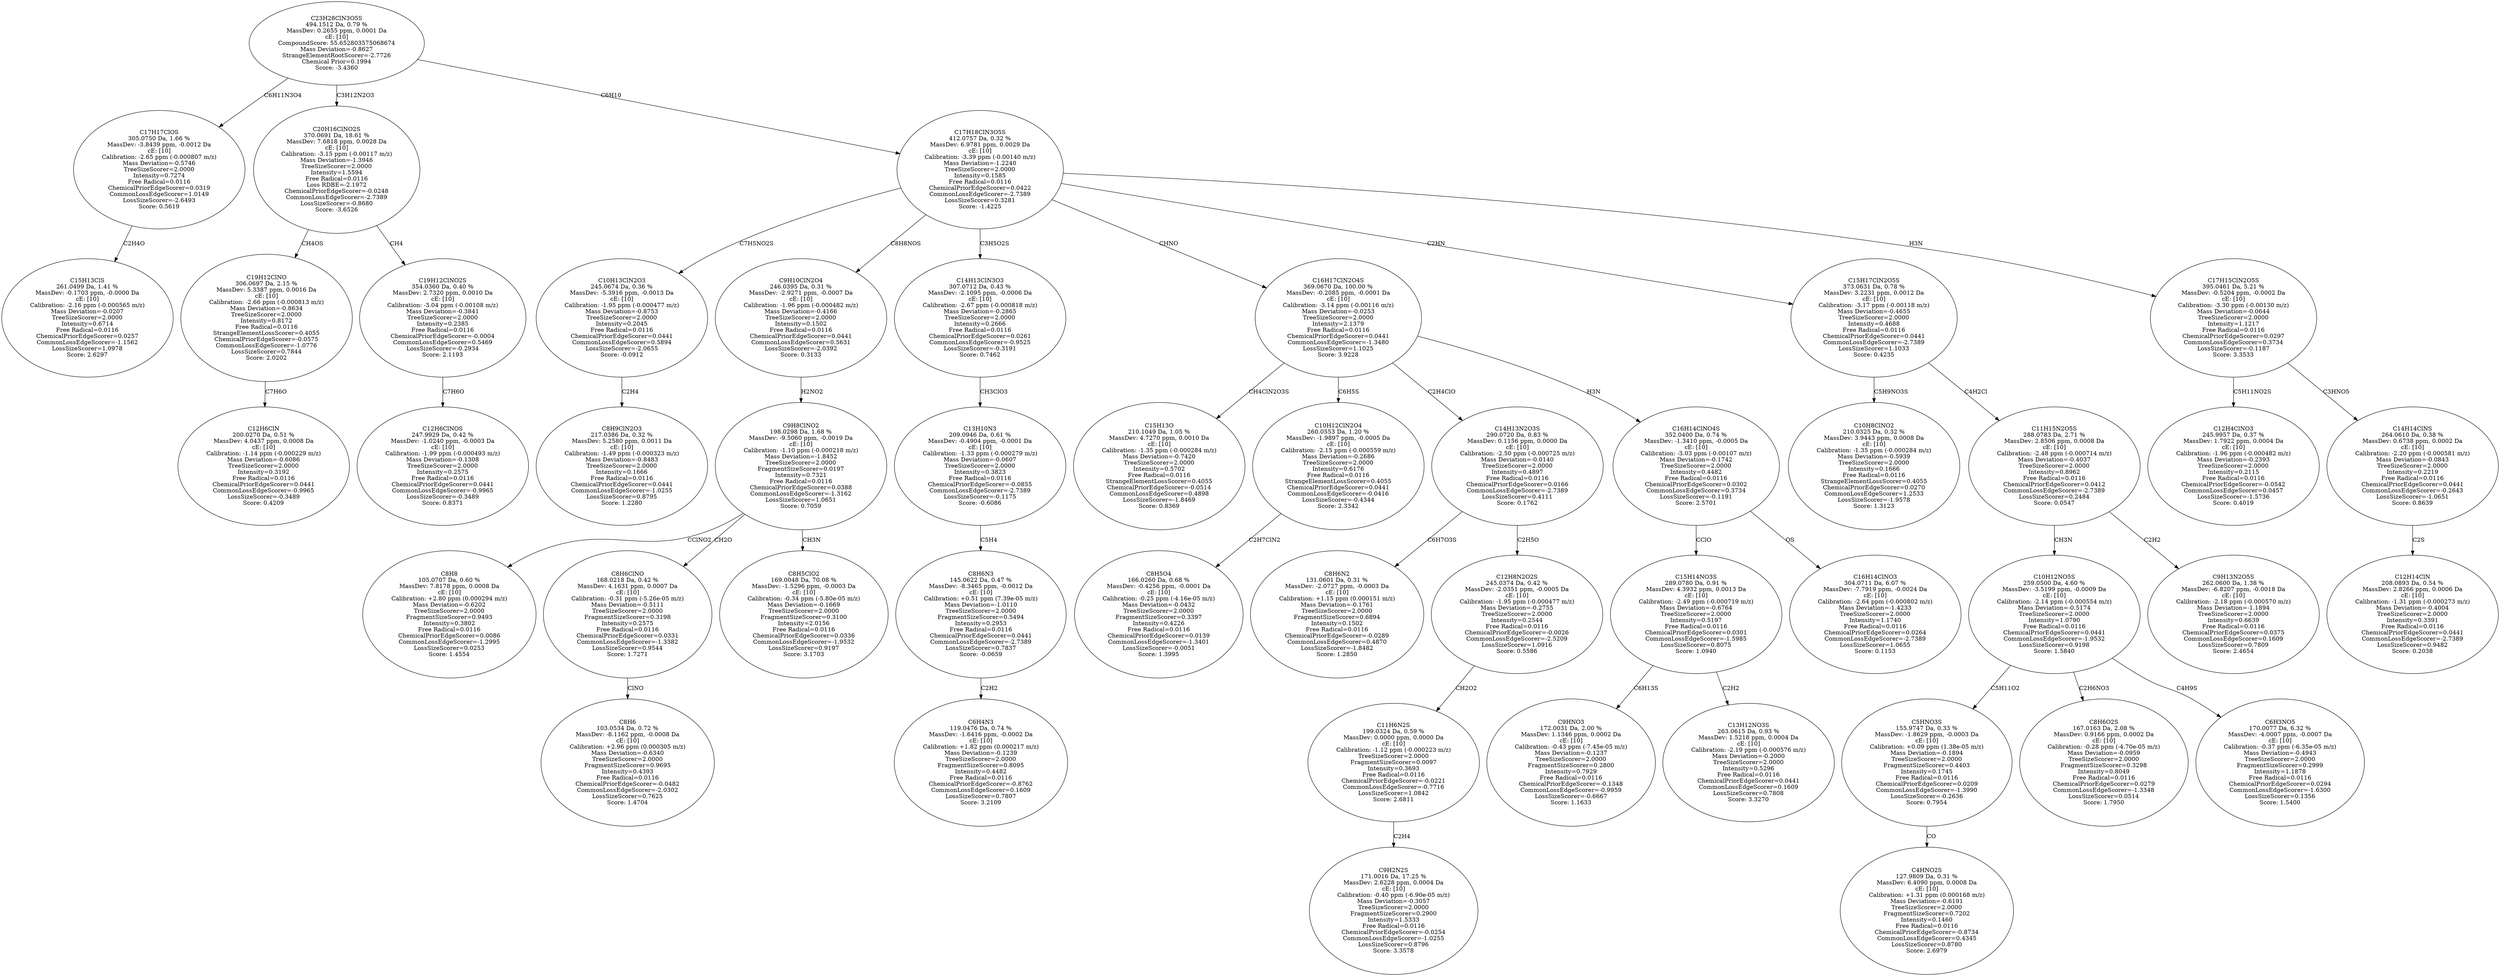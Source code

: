 strict digraph {
v1 [label="C15H13ClS\n261.0499 Da, 1.41 %\nMassDev: -0.1703 ppm, -0.0000 Da\ncE: [10]\nCalibration: -2.16 ppm (-0.000565 m/z)\nMass Deviation=-0.0207\nTreeSizeScorer=2.0000\nIntensity=0.6714\nFree Radical=0.0116\nChemicalPriorEdgeScorer=0.0257\nCommonLossEdgeScorer=-1.1562\nLossSizeScorer=1.0978\nScore: 2.6297"];
v2 [label="C17H17ClOS\n305.0750 Da, 1.66 %\nMassDev: -3.8439 ppm, -0.0012 Da\ncE: [10]\nCalibration: -2.65 ppm (-0.000807 m/z)\nMass Deviation=-0.5746\nTreeSizeScorer=2.0000\nIntensity=0.7274\nFree Radical=0.0116\nChemicalPriorEdgeScorer=0.0319\nCommonLossEdgeScorer=1.0149\nLossSizeScorer=-2.6493\nScore: 0.5619"];
v3 [label="C12H6ClN\n200.0270 Da, 0.51 %\nMassDev: 4.0437 ppm, 0.0008 Da\ncE: [10]\nCalibration: -1.14 ppm (-0.000229 m/z)\nMass Deviation=-0.6086\nTreeSizeScorer=2.0000\nIntensity=0.3192\nFree Radical=0.0116\nChemicalPriorEdgeScorer=0.0441\nCommonLossEdgeScorer=-0.9965\nLossSizeScorer=-0.3489\nScore: 0.4209"];
v4 [label="C19H12ClNO\n306.0697 Da, 2.15 %\nMassDev: 5.3387 ppm, 0.0016 Da\ncE: [10]\nCalibration: -2.66 ppm (-0.000813 m/z)\nMass Deviation=-0.8634\nTreeSizeScorer=2.0000\nIntensity=0.8172\nFree Radical=0.0116\nStrangeElementLossScorer=0.4055\nChemicalPriorEdgeScorer=-0.0575\nCommonLossEdgeScorer=-1.0776\nLossSizeScorer=0.7844\nScore: 2.0202"];
v5 [label="C12H6ClNOS\n247.9929 Da, 0.42 %\nMassDev: -1.0240 ppm, -0.0003 Da\ncE: [10]\nCalibration: -1.99 ppm (-0.000493 m/z)\nMass Deviation=-0.1308\nTreeSizeScorer=2.0000\nIntensity=0.2575\nFree Radical=0.0116\nChemicalPriorEdgeScorer=0.0441\nCommonLossEdgeScorer=-0.9965\nLossSizeScorer=-0.3489\nScore: 0.8371"];
v6 [label="C19H12ClNO2S\n354.0360 Da, 0.40 %\nMassDev: 2.7320 ppm, 0.0010 Da\ncE: [10]\nCalibration: -3.04 ppm (-0.00108 m/z)\nMass Deviation=-0.3841\nTreeSizeScorer=2.0000\nIntensity=0.2385\nFree Radical=0.0116\nChemicalPriorEdgeScorer=-0.0004\nCommonLossEdgeScorer=0.5469\nLossSizeScorer=-0.2934\nScore: 2.1193"];
v7 [label="C20H16ClNO2S\n370.0691 Da, 18.61 %\nMassDev: 7.6818 ppm, 0.0028 Da\ncE: [10]\nCalibration: -3.15 ppm (-0.00117 m/z)\nMass Deviation=-1.3946\nTreeSizeScorer=2.0000\nIntensity=1.5594\nFree Radical=0.0116\nLoss RDBE=-2.1972\nChemicalPriorEdgeScorer=-0.0248\nCommonLossEdgeScorer=-2.7389\nLossSizeScorer=-0.8680\nScore: -3.6526"];
v8 [label="C8H9ClN2O3\n217.0386 Da, 0.32 %\nMassDev: 5.2580 ppm, 0.0011 Da\ncE: [10]\nCalibration: -1.49 ppm (-0.000323 m/z)\nMass Deviation=-0.8483\nTreeSizeScorer=2.0000\nIntensity=0.1666\nFree Radical=0.0116\nChemicalPriorEdgeScorer=0.0441\nCommonLossEdgeScorer=-1.0255\nLossSizeScorer=0.8795\nScore: 1.2280"];
v9 [label="C10H13ClN2O3\n245.0674 Da, 0.36 %\nMassDev: -5.3916 ppm, -0.0013 Da\ncE: [10]\nCalibration: -1.95 ppm (-0.000477 m/z)\nMass Deviation=-0.8753\nTreeSizeScorer=2.0000\nIntensity=0.2045\nFree Radical=0.0116\nChemicalPriorEdgeScorer=0.0441\nCommonLossEdgeScorer=0.5894\nLossSizeScorer=-2.0655\nScore: -0.0912"];
v10 [label="C8H8\n105.0707 Da, 0.60 %\nMassDev: 7.8178 ppm, 0.0008 Da\ncE: [10]\nCalibration: +2.80 ppm (0.000294 m/z)\nMass Deviation=-0.6202\nTreeSizeScorer=2.0000\nFragmentSizeScorer=0.9493\nIntensity=0.3802\nFree Radical=0.0116\nChemicalPriorEdgeScorer=0.0086\nCommonLossEdgeScorer=-1.2995\nLossSizeScorer=0.0253\nScore: 1.4554"];
v11 [label="C8H6\n103.0534 Da, 0.72 %\nMassDev: -8.1162 ppm, -0.0008 Da\ncE: [10]\nCalibration: +2.96 ppm (0.000305 m/z)\nMass Deviation=-0.6340\nTreeSizeScorer=2.0000\nFragmentSizeScorer=0.9695\nIntensity=0.4393\nFree Radical=0.0116\nChemicalPriorEdgeScorer=-0.0482\nCommonLossEdgeScorer=-2.0302\nLossSizeScorer=0.7625\nScore: 1.4704"];
v12 [label="C8H6ClNO\n168.0218 Da, 0.42 %\nMassDev: 4.1631 ppm, 0.0007 Da\ncE: [10]\nCalibration: -0.31 ppm (-5.26e-05 m/z)\nMass Deviation=-0.5111\nTreeSizeScorer=2.0000\nFragmentSizeScorer=0.3198\nIntensity=0.2575\nFree Radical=0.0116\nChemicalPriorEdgeScorer=0.0331\nCommonLossEdgeScorer=-1.3382\nLossSizeScorer=0.9544\nScore: 1.7271"];
v13 [label="C8H5ClO2\n169.0048 Da, 70.08 %\nMassDev: -1.5296 ppm, -0.0003 Da\ncE: [10]\nCalibration: -0.34 ppm (-5.80e-05 m/z)\nMass Deviation=-0.1669\nTreeSizeScorer=2.0000\nFragmentSizeScorer=0.3100\nIntensity=2.0156\nFree Radical=0.0116\nChemicalPriorEdgeScorer=0.0336\nCommonLossEdgeScorer=-1.9532\nLossSizeScorer=0.9197\nScore: 3.1703"];
v14 [label="C9H8ClNO2\n198.0298 Da, 1.68 %\nMassDev: -9.5060 ppm, -0.0019 Da\ncE: [10]\nCalibration: -1.10 ppm (-0.000218 m/z)\nMass Deviation=-1.8452\nTreeSizeScorer=2.0000\nFragmentSizeScorer=0.0197\nIntensity=0.7321\nFree Radical=0.0116\nChemicalPriorEdgeScorer=0.0388\nCommonLossEdgeScorer=-1.3162\nLossSizeScorer=1.0651\nScore: 0.7059"];
v15 [label="C9H10ClN2O4\n246.0395 Da, 0.31 %\nMassDev: -2.9271 ppm, -0.0007 Da\ncE: [10]\nCalibration: -1.96 ppm (-0.000482 m/z)\nMass Deviation=-0.4166\nTreeSizeScorer=2.0000\nIntensity=0.1502\nFree Radical=0.0116\nChemicalPriorEdgeScorer=0.0441\nCommonLossEdgeScorer=0.5631\nLossSizeScorer=-2.0392\nScore: 0.3133"];
v16 [label="C6H4N3\n119.0476 Da, 0.74 %\nMassDev: -1.6416 ppm, -0.0002 Da\ncE: [10]\nCalibration: +1.82 ppm (0.000217 m/z)\nMass Deviation=-0.1239\nTreeSizeScorer=2.0000\nFragmentSizeScorer=0.8095\nIntensity=0.4482\nFree Radical=0.0116\nChemicalPriorEdgeScorer=-0.8762\nCommonLossEdgeScorer=0.1609\nLossSizeScorer=0.7807\nScore: 3.2109"];
v17 [label="C8H6N3\n145.0622 Da, 0.47 %\nMassDev: -8.3465 ppm, -0.0012 Da\ncE: [10]\nCalibration: +0.51 ppm (7.39e-05 m/z)\nMass Deviation=-1.0110\nTreeSizeScorer=2.0000\nFragmentSizeScorer=0.5494\nIntensity=0.2953\nFree Radical=0.0116\nChemicalPriorEdgeScorer=0.0441\nCommonLossEdgeScorer=-2.7389\nLossSizeScorer=0.7837\nScore: -0.0659"];
v18 [label="C13H10N3\n209.0946 Da, 0.61 %\nMassDev: -0.4904 ppm, -0.0001 Da\ncE: [10]\nCalibration: -1.33 ppm (-0.000279 m/z)\nMass Deviation=-0.0607\nTreeSizeScorer=2.0000\nIntensity=0.3823\nFree Radical=0.0116\nChemicalPriorEdgeScorer=-0.0855\nCommonLossEdgeScorer=-2.7389\nLossSizeScorer=-0.1175\nScore: -0.6086"];
v19 [label="C14H13ClN3O3\n307.0712 Da, 0.43 %\nMassDev: -2.1095 ppm, -0.0006 Da\ncE: [10]\nCalibration: -2.67 ppm (-0.000818 m/z)\nMass Deviation=-0.2865\nTreeSizeScorer=2.0000\nIntensity=0.2666\nFree Radical=0.0116\nChemicalPriorEdgeScorer=0.0261\nCommonLossEdgeScorer=-0.9525\nLossSizeScorer=-0.3191\nScore: 0.7462"];
v20 [label="C15H13O\n210.1049 Da, 1.05 %\nMassDev: 4.7270 ppm, 0.0010 Da\ncE: [10]\nCalibration: -1.35 ppm (-0.000284 m/z)\nMass Deviation=-0.7420\nTreeSizeScorer=2.0000\nIntensity=0.5702\nFree Radical=0.0116\nStrangeElementLossScorer=0.4055\nChemicalPriorEdgeScorer=-0.0514\nCommonLossEdgeScorer=0.4898\nLossSizeScorer=-1.8469\nScore: 0.8369"];
v21 [label="C8H5O4\n166.0260 Da, 0.68 %\nMassDev: -0.4256 ppm, -0.0001 Da\ncE: [10]\nCalibration: -0.25 ppm (-4.16e-05 m/z)\nMass Deviation=-0.0432\nTreeSizeScorer=2.0000\nFragmentSizeScorer=0.3397\nIntensity=0.4226\nFree Radical=0.0116\nChemicalPriorEdgeScorer=0.0139\nCommonLossEdgeScorer=-1.3401\nLossSizeScorer=-0.0051\nScore: 1.3995"];
v22 [label="C10H12ClN2O4\n260.0553 Da, 1.20 %\nMassDev: -1.9897 ppm, -0.0005 Da\ncE: [10]\nCalibration: -2.15 ppm (-0.000559 m/z)\nMass Deviation=-0.2686\nTreeSizeScorer=2.0000\nIntensity=0.6176\nFree Radical=0.0116\nStrangeElementLossScorer=0.4055\nChemicalPriorEdgeScorer=0.0441\nCommonLossEdgeScorer=-0.0416\nLossSizeScorer=-0.4344\nScore: 2.3342"];
v23 [label="C8H6N2\n131.0601 Da, 0.31 %\nMassDev: -2.0727 ppm, -0.0003 Da\ncE: [10]\nCalibration: +1.15 ppm (0.000151 m/z)\nMass Deviation=-0.1761\nTreeSizeScorer=2.0000\nFragmentSizeScorer=0.6894\nIntensity=0.1502\nFree Radical=0.0116\nChemicalPriorEdgeScorer=-0.0289\nCommonLossEdgeScorer=0.4870\nLossSizeScorer=-1.8482\nScore: 1.2850"];
v24 [label="C9H2N2S\n171.0016 Da, 17.25 %\nMassDev: 2.6228 ppm, 0.0004 Da\ncE: [10]\nCalibration: -0.40 ppm (-6.90e-05 m/z)\nMass Deviation=-0.3057\nTreeSizeScorer=2.0000\nFragmentSizeScorer=0.2900\nIntensity=1.5333\nFree Radical=0.0116\nChemicalPriorEdgeScorer=-0.0254\nCommonLossEdgeScorer=-1.0255\nLossSizeScorer=0.8796\nScore: 3.3578"];
v25 [label="C11H6N2S\n199.0324 Da, 0.59 %\nMassDev: 0.0000 ppm, 0.0000 Da\ncE: [10]\nCalibration: -1.12 ppm (-0.000223 m/z)\nTreeSizeScorer=2.0000\nFragmentSizeScorer=0.0097\nIntensity=0.3693\nFree Radical=0.0116\nChemicalPriorEdgeScorer=-0.0221\nCommonLossEdgeScorer=-0.7716\nLossSizeScorer=1.0842\nScore: 2.6811"];
v26 [label="C12H8N2O2S\n245.0374 Da, 0.42 %\nMassDev: -2.0351 ppm, -0.0005 Da\ncE: [10]\nCalibration: -1.95 ppm (-0.000477 m/z)\nMass Deviation=-0.2755\nTreeSizeScorer=2.0000\nIntensity=0.2544\nFree Radical=0.0116\nChemicalPriorEdgeScorer=-0.0026\nCommonLossEdgeScorer=-2.5209\nLossSizeScorer=1.0916\nScore: 0.5586"];
v27 [label="C14H13N2O3S\n290.0720 Da, 0.83 %\nMassDev: 0.1156 ppm, 0.0000 Da\ncE: [10]\nCalibration: -2.50 ppm (-0.000725 m/z)\nMass Deviation=-0.0140\nTreeSizeScorer=2.0000\nIntensity=0.4897\nFree Radical=0.0116\nChemicalPriorEdgeScorer=0.0166\nCommonLossEdgeScorer=-2.7389\nLossSizeScorer=0.4111\nScore: 0.1762"];
v28 [label="C9HNO3\n172.0031 Da, 2.00 %\nMassDev: 1.1346 ppm, 0.0002 Da\ncE: [10]\nCalibration: -0.43 ppm (-7.45e-05 m/z)\nMass Deviation=-0.1237\nTreeSizeScorer=2.0000\nFragmentSizeScorer=0.2800\nIntensity=0.7929\nFree Radical=0.0116\nChemicalPriorEdgeScorer=-0.1348\nCommonLossEdgeScorer=-0.9959\nLossSizeScorer=-0.6667\nScore: 1.1633"];
v29 [label="C13H12NO3S\n263.0615 Da, 0.93 %\nMassDev: 1.5218 ppm, 0.0004 Da\ncE: [10]\nCalibration: -2.19 ppm (-0.000576 m/z)\nMass Deviation=-0.2000\nTreeSizeScorer=2.0000\nIntensity=0.5296\nFree Radical=0.0116\nChemicalPriorEdgeScorer=0.0441\nCommonLossEdgeScorer=0.1609\nLossSizeScorer=0.7808\nScore: 3.3270"];
v30 [label="C15H14NO3S\n289.0780 Da, 0.91 %\nMassDev: 4.3932 ppm, 0.0013 Da\ncE: [10]\nCalibration: -2.49 ppm (-0.000719 m/z)\nMass Deviation=-0.6764\nTreeSizeScorer=2.0000\nIntensity=0.5197\nFree Radical=0.0116\nChemicalPriorEdgeScorer=0.0301\nCommonLossEdgeScorer=-1.5985\nLossSizeScorer=0.8075\nScore: 1.0940"];
v31 [label="C16H14ClNO3\n304.0711 Da, 6.07 %\nMassDev: -7.7919 ppm, -0.0024 Da\ncE: [10]\nCalibration: -2.64 ppm (-0.000802 m/z)\nMass Deviation=-1.4233\nTreeSizeScorer=2.0000\nIntensity=1.1740\nFree Radical=0.0116\nChemicalPriorEdgeScorer=0.0264\nCommonLossEdgeScorer=-2.7389\nLossSizeScorer=1.0655\nScore: 0.1153"];
v32 [label="C16H14ClNO4S\n352.0400 Da, 0.74 %\nMassDev: -1.3410 ppm, -0.0005 Da\ncE: [10]\nCalibration: -3.03 ppm (-0.00107 m/z)\nMass Deviation=-0.1742\nTreeSizeScorer=2.0000\nIntensity=0.4482\nFree Radical=0.0116\nChemicalPriorEdgeScorer=0.0302\nCommonLossEdgeScorer=0.3734\nLossSizeScorer=-0.1191\nScore: 2.5701"];
v33 [label="C16H17ClN2O4S\n369.0670 Da, 100.00 %\nMassDev: -0.2085 ppm, -0.0001 Da\ncE: [10]\nCalibration: -3.14 ppm (-0.00116 m/z)\nMass Deviation=-0.0253\nTreeSizeScorer=2.0000\nIntensity=2.1379\nFree Radical=0.0116\nChemicalPriorEdgeScorer=0.0441\nCommonLossEdgeScorer=-1.3480\nLossSizeScorer=1.1025\nScore: 3.9228"];
v34 [label="C10H8ClNO2\n210.0325 Da, 0.32 %\nMassDev: 3.9443 ppm, 0.0008 Da\ncE: [10]\nCalibration: -1.35 ppm (-0.000284 m/z)\nMass Deviation=-0.5939\nTreeSizeScorer=2.0000\nIntensity=0.1666\nFree Radical=0.0116\nStrangeElementLossScorer=0.4055\nChemicalPriorEdgeScorer=0.0270\nCommonLossEdgeScorer=1.2533\nLossSizeScorer=-1.9578\nScore: 1.3123"];
v35 [label="C4HNO2S\n127.9809 Da, 0.31 %\nMassDev: 6.4090 ppm, 0.0008 Da\ncE: [10]\nCalibration: +1.31 ppm (0.000168 m/z)\nMass Deviation=-0.6191\nTreeSizeScorer=2.0000\nFragmentSizeScorer=0.7202\nIntensity=0.1460\nFree Radical=0.0116\nChemicalPriorEdgeScorer=-0.8734\nCommonLossEdgeScorer=0.4345\nLossSizeScorer=0.8780\nScore: 2.6979"];
v36 [label="C5HNO3S\n155.9747 Da, 0.33 %\nMassDev: -1.8629 ppm, -0.0003 Da\ncE: [10]\nCalibration: +0.09 ppm (1.38e-05 m/z)\nMass Deviation=-0.1894\nTreeSizeScorer=2.0000\nFragmentSizeScorer=0.4403\nIntensity=0.1745\nFree Radical=0.0116\nChemicalPriorEdgeScorer=0.0209\nCommonLossEdgeScorer=-1.3990\nLossSizeScorer=-0.2636\nScore: 0.7954"];
v37 [label="C8H6O2S\n167.0163 Da, 2.08 %\nMassDev: 0.9166 ppm, 0.0002 Da\ncE: [10]\nCalibration: -0.28 ppm (-4.70e-05 m/z)\nMass Deviation=-0.0959\nTreeSizeScorer=2.0000\nFragmentSizeScorer=0.3298\nIntensity=0.8049\nFree Radical=0.0116\nChemicalPriorEdgeScorer=0.0279\nCommonLossEdgeScorer=-1.3348\nLossSizeScorer=0.0514\nScore: 1.7950"];
v38 [label="C6H3NO5\n170.0077 Da, 6.32 %\nMassDev: -4.0007 ppm, -0.0007 Da\ncE: [10]\nCalibration: -0.37 ppm (-6.35e-05 m/z)\nMass Deviation=-0.4943\nTreeSizeScorer=2.0000\nFragmentSizeScorer=0.2999\nIntensity=1.1878\nFree Radical=0.0116\nChemicalPriorEdgeScorer=0.0294\nCommonLossEdgeScorer=-1.6300\nLossSizeScorer=0.1356\nScore: 1.5400"];
v39 [label="C10H12NO5S\n259.0500 Da, 4.60 %\nMassDev: -3.5199 ppm, -0.0009 Da\ncE: [10]\nCalibration: -2.14 ppm (-0.000554 m/z)\nMass Deviation=-0.5174\nTreeSizeScorer=2.0000\nIntensity=1.0790\nFree Radical=0.0116\nChemicalPriorEdgeScorer=0.0441\nCommonLossEdgeScorer=-1.9532\nLossSizeScorer=0.9198\nScore: 1.5840"];
v40 [label="C9H13N2O5S\n262.0600 Da, 1.38 %\nMassDev: -6.8207 ppm, -0.0018 Da\ncE: [10]\nCalibration: -2.18 ppm (-0.000570 m/z)\nMass Deviation=-1.1894\nTreeSizeScorer=2.0000\nIntensity=0.6639\nFree Radical=0.0116\nChemicalPriorEdgeScorer=0.0375\nCommonLossEdgeScorer=0.1609\nLossSizeScorer=0.7809\nScore: 2.4654"];
v41 [label="C11H15N2O5S\n288.0783 Da, 2.71 %\nMassDev: 2.8506 ppm, 0.0008 Da\ncE: [10]\nCalibration: -2.48 ppm (-0.000714 m/z)\nMass Deviation=-0.4037\nTreeSizeScorer=2.0000\nIntensity=0.8962\nFree Radical=0.0116\nChemicalPriorEdgeScorer=0.0412\nCommonLossEdgeScorer=-2.7389\nLossSizeScorer=0.2484\nScore: 0.0547"];
v42 [label="C15H17ClN2O5S\n373.0631 Da, 0.78 %\nMassDev: 3.2231 ppm, 0.0012 Da\ncE: [10]\nCalibration: -3.17 ppm (-0.00118 m/z)\nMass Deviation=-0.4655\nTreeSizeScorer=2.0000\nIntensity=0.4688\nFree Radical=0.0116\nChemicalPriorEdgeScorer=0.0441\nCommonLossEdgeScorer=-2.7389\nLossSizeScorer=1.1033\nScore: 0.4235"];
v43 [label="C12H4ClNO3\n245.9957 Da, 0.37 %\nMassDev: 1.7922 ppm, 0.0004 Da\ncE: [10]\nCalibration: -1.96 ppm (-0.000482 m/z)\nMass Deviation=-0.2393\nTreeSizeScorer=2.0000\nIntensity=0.2115\nFree Radical=0.0116\nChemicalPriorEdgeScorer=-0.0542\nCommonLossEdgeScorer=0.0457\nLossSizeScorer=-1.5736\nScore: 0.4019"];
v44 [label="C12H14ClN\n208.0893 Da, 0.54 %\nMassDev: 2.8266 ppm, 0.0006 Da\ncE: [10]\nCalibration: -1.31 ppm (-0.000273 m/z)\nMass Deviation=-0.4004\nTreeSizeScorer=2.0000\nIntensity=0.3391\nFree Radical=0.0116\nChemicalPriorEdgeScorer=0.0441\nCommonLossEdgeScorer=-2.7389\nLossSizeScorer=0.9482\nScore: 0.2038"];
v45 [label="C14H14ClNS\n264.0610 Da, 0.38 %\nMassDev: 0.6738 ppm, 0.0002 Da\ncE: [10]\nCalibration: -2.20 ppm (-0.000581 m/z)\nMass Deviation=-0.0843\nTreeSizeScorer=2.0000\nIntensity=0.2219\nFree Radical=0.0116\nChemicalPriorEdgeScorer=0.0441\nCommonLossEdgeScorer=-0.2643\nLossSizeScorer=-1.0651\nScore: 0.8639"];
v46 [label="C17H15ClN2O5S\n395.0461 Da, 5.21 %\nMassDev: -0.5204 ppm, -0.0002 Da\ncE: [10]\nCalibration: -3.30 ppm (-0.00130 m/z)\nMass Deviation=-0.0644\nTreeSizeScorer=2.0000\nIntensity=1.1217\nFree Radical=0.0116\nChemicalPriorEdgeScorer=0.0297\nCommonLossEdgeScorer=0.3734\nLossSizeScorer=-0.1187\nScore: 3.3533"];
v47 [label="C17H18ClN3O5S\n412.0757 Da, 0.32 %\nMassDev: 6.9781 ppm, 0.0029 Da\ncE: [10]\nCalibration: -3.39 ppm (-0.00140 m/z)\nMass Deviation=-1.2240\nTreeSizeScorer=2.0000\nIntensity=0.1585\nFree Radical=0.0116\nChemicalPriorEdgeScorer=0.0422\nCommonLossEdgeScorer=-2.7389\nLossSizeScorer=0.3281\nScore: -1.4225"];
v48 [label="C23H28ClN3O5S\n494.1512 Da, 0.79 %\nMassDev: 0.2655 ppm, 0.0001 Da\ncE: [10]\nCompoundScore: 55.652803575068674\nMass Deviation=-0.8627\nStrangeElementRootScorer=-2.7726\nChemical Prior=0.1994\nScore: -3.4360"];
v2 -> v1 [label="C2H4O"];
v48 -> v2 [label="C6H11N3O4"];
v4 -> v3 [label="C7H6O"];
v7 -> v4 [label="CH4OS"];
v6 -> v5 [label="C7H6O"];
v7 -> v6 [label="CH4"];
v48 -> v7 [label="C3H12N2O3"];
v9 -> v8 [label="C2H4"];
v47 -> v9 [label="C7H5NO2S"];
v14 -> v10 [label="CClNO2"];
v12 -> v11 [label="ClNO"];
v14 -> v12 [label="CH2O"];
v14 -> v13 [label="CH3N"];
v15 -> v14 [label="H2NO2"];
v47 -> v15 [label="C8H8NOS"];
v17 -> v16 [label="C2H2"];
v18 -> v17 [label="C5H4"];
v19 -> v18 [label="CH3ClO3"];
v47 -> v19 [label="C3H5O2S"];
v33 -> v20 [label="CH4ClN2O3S"];
v22 -> v21 [label="C2H7ClN2"];
v33 -> v22 [label="C6H5S"];
v27 -> v23 [label="C6H7O3S"];
v25 -> v24 [label="C2H4"];
v26 -> v25 [label="CH2O2"];
v27 -> v26 [label="C2H5O"];
v33 -> v27 [label="C2H4ClO"];
v30 -> v28 [label="C6H13S"];
v30 -> v29 [label="C2H2"];
v32 -> v30 [label="CClO"];
v32 -> v31 [label="OS"];
v33 -> v32 [label="H3N"];
v47 -> v33 [label="CHNO"];
v42 -> v34 [label="C5H9NO3S"];
v36 -> v35 [label="CO"];
v39 -> v36 [label="C5H11O2"];
v39 -> v37 [label="C2H6NO3"];
v39 -> v38 [label="C4H9S"];
v41 -> v39 [label="CH3N"];
v41 -> v40 [label="C2H2"];
v42 -> v41 [label="C4H2Cl"];
v47 -> v42 [label="C2HN"];
v46 -> v43 [label="C5H11NO2S"];
v45 -> v44 [label="C2S"];
v46 -> v45 [label="C3HNO5"];
v47 -> v46 [label="H3N"];
v48 -> v47 [label="C6H10"];
}